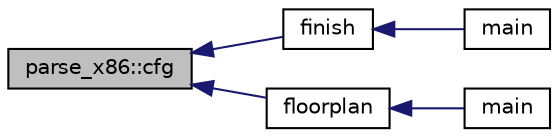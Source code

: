 digraph G
{
  edge [fontname="Helvetica",fontsize="10",labelfontname="Helvetica",labelfontsize="10"];
  node [fontname="Helvetica",fontsize="10",shape=record];
  rankdir=LR;
  Node1 [label="parse_x86::cfg",height=0.2,width=0.4,color="black", fillcolor="grey75", style="filled" fontcolor="black"];
  Node1 -> Node2 [dir=back,color="midnightblue",fontsize="10",style="solid"];
  Node2 [label="finish",height=0.2,width=0.4,color="black", fillcolor="white", style="filled",URL="$main_8cpp.html#a95cf23fdc260a92c373256cf79d940f2"];
  Node2 -> Node3 [dir=back,color="midnightblue",fontsize="10",style="solid"];
  Node3 [label="main",height=0.2,width=0.4,color="black", fillcolor="white", style="filled",URL="$main_8cpp.html#a0ddf1224851353fc92bfbff6f499fa97"];
  Node1 -> Node4 [dir=back,color="midnightblue",fontsize="10",style="solid"];
  Node4 [label="floorplan",height=0.2,width=0.4,color="black", fillcolor="white", style="filled",URL="$flp_8h.html#a3af7c226ab018e6c690d3fd1f2be59e5"];
  Node4 -> Node5 [dir=back,color="midnightblue",fontsize="10",style="solid"];
  Node5 [label="main",height=0.2,width=0.4,color="black", fillcolor="white", style="filled",URL="$hotfloorplan_8c.html#a3c04138a5bfe5d72780bb7e82a18e627"];
}
